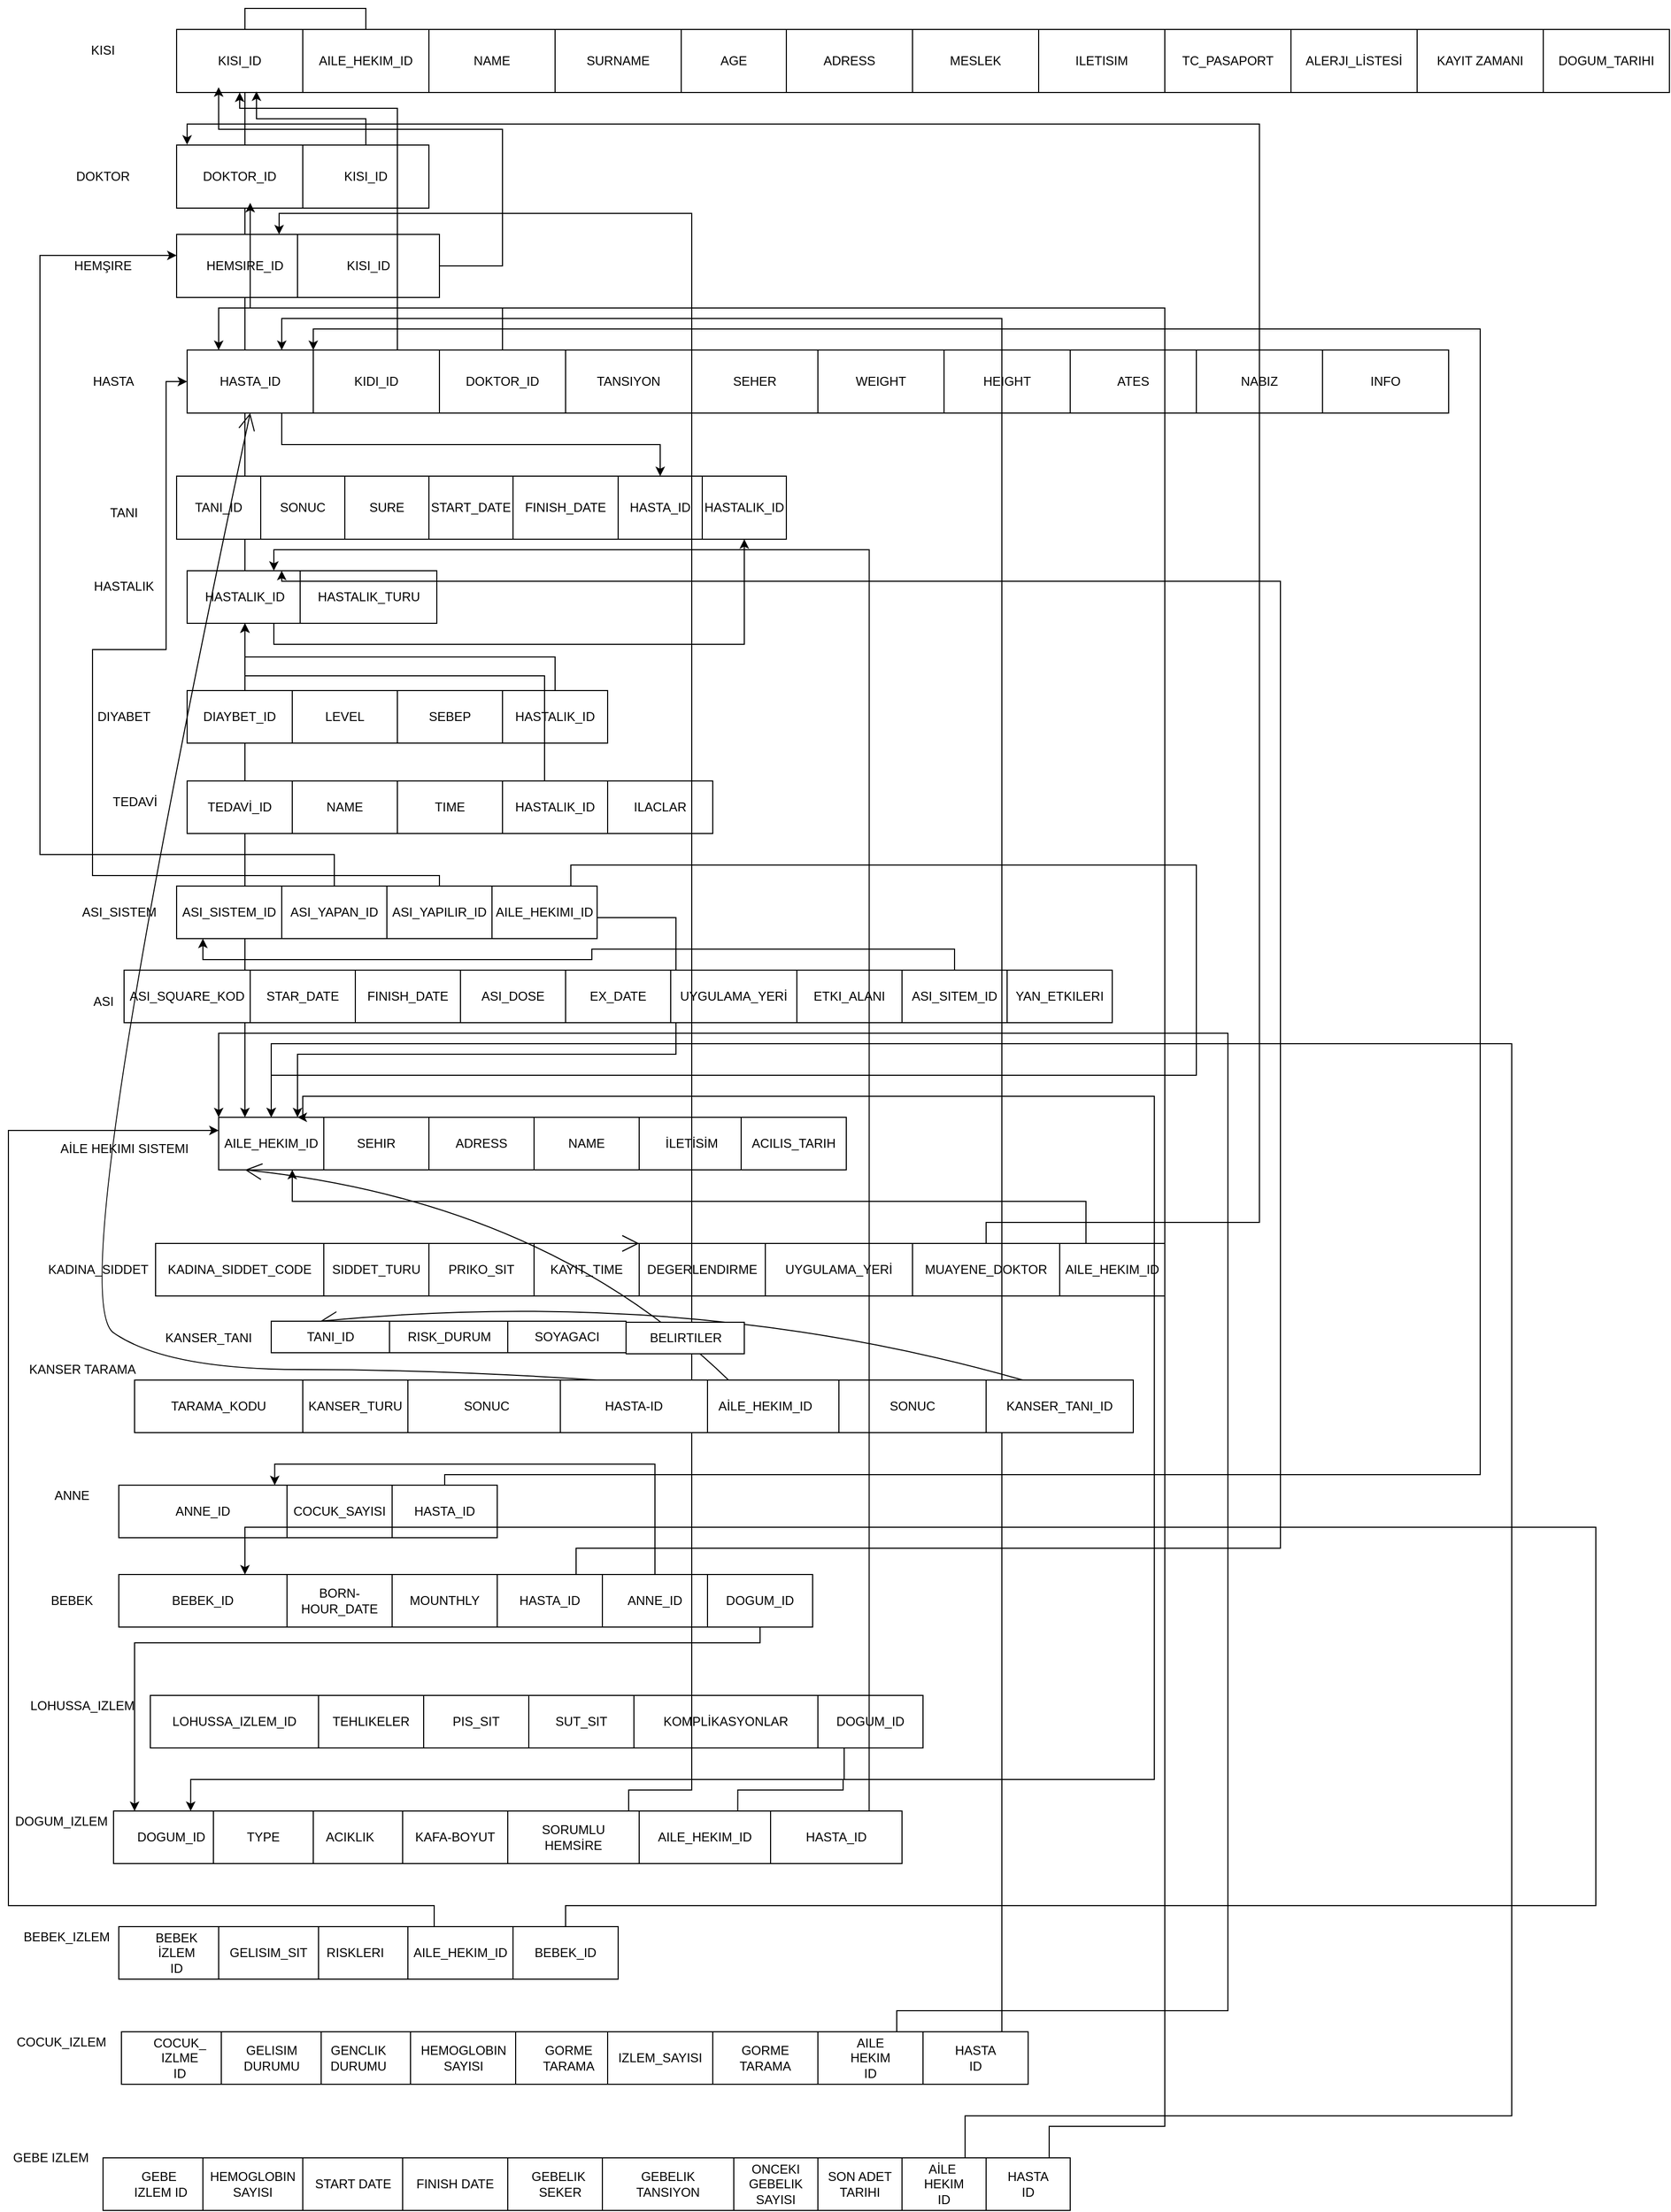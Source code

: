 <mxfile version="18.0.8" type="device"><diagram id="C5RBs43oDa-KdzZeNtuy" name="Page-1"><mxGraphModel dx="1246" dy="473" grid="1" gridSize="10" guides="1" tooltips="1" connect="1" arrows="1" fold="1" page="1" pageScale="1" pageWidth="827" pageHeight="1169" math="0" shadow="0"><root><mxCell id="WIyWlLk6GJQsqaUBKTNV-0"/><mxCell id="WIyWlLk6GJQsqaUBKTNV-1" parent="WIyWlLk6GJQsqaUBKTNV-0"/><mxCell id="zDTL9y37Mofb2_bDgcyN-1" value="ILETISIM" style="rounded=0;whiteSpace=wrap;html=1;" parent="WIyWlLk6GJQsqaUBKTNV-1" vertex="1"><mxGeometry x="1010" y="525" width="120" height="60" as="geometry"/></mxCell><mxCell id="zDTL9y37Mofb2_bDgcyN-4" value="MESLEK" style="rounded=0;whiteSpace=wrap;html=1;" parent="WIyWlLk6GJQsqaUBKTNV-1" vertex="1"><mxGeometry x="890" y="525" width="120" height="60" as="geometry"/></mxCell><mxCell id="zDTL9y37Mofb2_bDgcyN-5" value="ADRESS" style="rounded=0;whiteSpace=wrap;html=1;" parent="WIyWlLk6GJQsqaUBKTNV-1" vertex="1"><mxGeometry x="770" y="525" width="120" height="60" as="geometry"/></mxCell><mxCell id="zDTL9y37Mofb2_bDgcyN-6" value="AGE" style="rounded=0;whiteSpace=wrap;html=1;" parent="WIyWlLk6GJQsqaUBKTNV-1" vertex="1"><mxGeometry x="670" y="525" width="100" height="60" as="geometry"/></mxCell><mxCell id="zDTL9y37Mofb2_bDgcyN-7" value="SURNAME" style="rounded=0;whiteSpace=wrap;html=1;" parent="WIyWlLk6GJQsqaUBKTNV-1" vertex="1"><mxGeometry x="550" y="525" width="120" height="60" as="geometry"/></mxCell><mxCell id="zDTL9y37Mofb2_bDgcyN-8" value="NAME" style="rounded=0;whiteSpace=wrap;html=1;" parent="WIyWlLk6GJQsqaUBKTNV-1" vertex="1"><mxGeometry x="430" y="525" width="120" height="60" as="geometry"/></mxCell><mxCell id="zDTL9y37Mofb2_bDgcyN-85" style="edgeStyle=orthogonalEdgeStyle;rounded=0;orthogonalLoop=1;jettySize=auto;html=1;exitX=0.5;exitY=0;exitDx=0;exitDy=0;entryX=0.25;entryY=0;entryDx=0;entryDy=0;" parent="WIyWlLk6GJQsqaUBKTNV-1" source="zDTL9y37Mofb2_bDgcyN-9" target="zDTL9y37Mofb2_bDgcyN-78" edge="1"><mxGeometry relative="1" as="geometry"><mxPoint x="100" y="1540" as="targetPoint"/></mxGeometry></mxCell><mxCell id="zDTL9y37Mofb2_bDgcyN-9" value="AILE_HEKIM_ID" style="rounded=0;whiteSpace=wrap;html=1;" parent="WIyWlLk6GJQsqaUBKTNV-1" vertex="1"><mxGeometry x="310" y="525" width="120" height="60" as="geometry"/></mxCell><mxCell id="zDTL9y37Mofb2_bDgcyN-10" value="KISI_ID" style="rounded=0;whiteSpace=wrap;html=1;" parent="WIyWlLk6GJQsqaUBKTNV-1" vertex="1"><mxGeometry x="190" y="525" width="120" height="60" as="geometry"/></mxCell><mxCell id="zDTL9y37Mofb2_bDgcyN-11" value="KISI" style="text;html=1;strokeColor=none;fillColor=none;align=center;verticalAlign=middle;whiteSpace=wrap;rounded=0;" parent="WIyWlLk6GJQsqaUBKTNV-1" vertex="1"><mxGeometry x="90" y="530" width="60" height="30" as="geometry"/></mxCell><mxCell id="zDTL9y37Mofb2_bDgcyN-14" value="TC_PASAPORT" style="rounded=0;whiteSpace=wrap;html=1;" parent="WIyWlLk6GJQsqaUBKTNV-1" vertex="1"><mxGeometry x="1130" y="525" width="120" height="60" as="geometry"/></mxCell><mxCell id="zDTL9y37Mofb2_bDgcyN-15" value="ALERJI_LİSTESİ" style="rounded=0;whiteSpace=wrap;html=1;" parent="WIyWlLk6GJQsqaUBKTNV-1" vertex="1"><mxGeometry x="1250" y="525" width="120" height="60" as="geometry"/></mxCell><mxCell id="zDTL9y37Mofb2_bDgcyN-16" value="KAYIT ZAMANI" style="rounded=0;whiteSpace=wrap;html=1;" parent="WIyWlLk6GJQsqaUBKTNV-1" vertex="1"><mxGeometry x="1370" y="525" width="120" height="60" as="geometry"/></mxCell><mxCell id="zDTL9y37Mofb2_bDgcyN-17" value="DOGUM_TARIHI" style="rounded=0;whiteSpace=wrap;html=1;" parent="WIyWlLk6GJQsqaUBKTNV-1" vertex="1"><mxGeometry x="1490" y="525" width="120" height="60" as="geometry"/></mxCell><mxCell id="zDTL9y37Mofb2_bDgcyN-18" value="DOKTOR" style="text;html=1;strokeColor=none;fillColor=none;align=center;verticalAlign=middle;whiteSpace=wrap;rounded=0;" parent="WIyWlLk6GJQsqaUBKTNV-1" vertex="1"><mxGeometry x="90" y="650" width="60" height="30" as="geometry"/></mxCell><mxCell id="zDTL9y37Mofb2_bDgcyN-19" value="HEMŞIRE" style="text;html=1;strokeColor=none;fillColor=none;align=center;verticalAlign=middle;whiteSpace=wrap;rounded=0;" parent="WIyWlLk6GJQsqaUBKTNV-1" vertex="1"><mxGeometry x="90" y="735" width="60" height="30" as="geometry"/></mxCell><mxCell id="zDTL9y37Mofb2_bDgcyN-20" value="HASTA" style="text;html=1;strokeColor=none;fillColor=none;align=center;verticalAlign=middle;whiteSpace=wrap;rounded=0;" parent="WIyWlLk6GJQsqaUBKTNV-1" vertex="1"><mxGeometry x="100" y="845" width="60" height="30" as="geometry"/></mxCell><mxCell id="zDTL9y37Mofb2_bDgcyN-21" value="DOKTOR_ID" style="rounded=0;whiteSpace=wrap;html=1;" parent="WIyWlLk6GJQsqaUBKTNV-1" vertex="1"><mxGeometry x="190" y="635" width="120" height="60" as="geometry"/></mxCell><mxCell id="zDTL9y37Mofb2_bDgcyN-25" style="edgeStyle=orthogonalEdgeStyle;rounded=0;orthogonalLoop=1;jettySize=auto;html=1;exitX=0.5;exitY=0;exitDx=0;exitDy=0;entryX=0.633;entryY=0.983;entryDx=0;entryDy=0;entryPerimeter=0;" parent="WIyWlLk6GJQsqaUBKTNV-1" source="zDTL9y37Mofb2_bDgcyN-22" target="zDTL9y37Mofb2_bDgcyN-10" edge="1"><mxGeometry relative="1" as="geometry"/></mxCell><mxCell id="zDTL9y37Mofb2_bDgcyN-22" value="KISI_ID" style="rounded=0;whiteSpace=wrap;html=1;" parent="WIyWlLk6GJQsqaUBKTNV-1" vertex="1"><mxGeometry x="310" y="635" width="120" height="60" as="geometry"/></mxCell><mxCell id="zDTL9y37Mofb2_bDgcyN-26" value="HEMSIRE_ID" style="rounded=0;whiteSpace=wrap;html=1;" parent="WIyWlLk6GJQsqaUBKTNV-1" vertex="1"><mxGeometry x="190" y="720" width="130" height="60" as="geometry"/></mxCell><mxCell id="zDTL9y37Mofb2_bDgcyN-36" style="edgeStyle=orthogonalEdgeStyle;rounded=0;orthogonalLoop=1;jettySize=auto;html=1;exitX=1;exitY=0.5;exitDx=0;exitDy=0;entryX=0.333;entryY=0.917;entryDx=0;entryDy=0;entryPerimeter=0;" parent="WIyWlLk6GJQsqaUBKTNV-1" source="zDTL9y37Mofb2_bDgcyN-27" target="zDTL9y37Mofb2_bDgcyN-10" edge="1"><mxGeometry relative="1" as="geometry"><Array as="points"><mxPoint x="430" y="750"/><mxPoint x="500" y="750"/><mxPoint x="500" y="620"/><mxPoint x="230" y="620"/></Array></mxGeometry></mxCell><mxCell id="zDTL9y37Mofb2_bDgcyN-27" value="KISI_ID" style="rounded=0;whiteSpace=wrap;html=1;" parent="WIyWlLk6GJQsqaUBKTNV-1" vertex="1"><mxGeometry x="305" y="720" width="135" height="60" as="geometry"/></mxCell><mxCell id="zDTL9y37Mofb2_bDgcyN-56" style="edgeStyle=orthogonalEdgeStyle;rounded=0;orthogonalLoop=1;jettySize=auto;html=1;exitX=0.75;exitY=1;exitDx=0;exitDy=0;" parent="WIyWlLk6GJQsqaUBKTNV-1" source="zDTL9y37Mofb2_bDgcyN-28" target="zDTL9y37Mofb2_bDgcyN-48" edge="1"><mxGeometry relative="1" as="geometry"/></mxCell><mxCell id="zDTL9y37Mofb2_bDgcyN-28" value="HASTA_ID" style="rounded=0;whiteSpace=wrap;html=1;" parent="WIyWlLk6GJQsqaUBKTNV-1" vertex="1"><mxGeometry x="200" y="830" width="120" height="60" as="geometry"/></mxCell><mxCell id="zDTL9y37Mofb2_bDgcyN-37" style="edgeStyle=orthogonalEdgeStyle;rounded=0;orthogonalLoop=1;jettySize=auto;html=1;exitX=0.75;exitY=0;exitDx=0;exitDy=0;" parent="WIyWlLk6GJQsqaUBKTNV-1" source="zDTL9y37Mofb2_bDgcyN-29" target="zDTL9y37Mofb2_bDgcyN-10" edge="1"><mxGeometry relative="1" as="geometry"><Array as="points"><mxPoint x="400" y="600"/><mxPoint x="250" y="600"/></Array></mxGeometry></mxCell><mxCell id="zDTL9y37Mofb2_bDgcyN-29" value="KIDI_ID" style="rounded=0;whiteSpace=wrap;html=1;" parent="WIyWlLk6GJQsqaUBKTNV-1" vertex="1"><mxGeometry x="320" y="830" width="120" height="60" as="geometry"/></mxCell><mxCell id="zDTL9y37Mofb2_bDgcyN-30" value="INFO" style="rounded=0;whiteSpace=wrap;html=1;" parent="WIyWlLk6GJQsqaUBKTNV-1" vertex="1"><mxGeometry x="1280" y="830" width="120" height="60" as="geometry"/></mxCell><mxCell id="zDTL9y37Mofb2_bDgcyN-31" value="TANSIYON" style="rounded=0;whiteSpace=wrap;html=1;" parent="WIyWlLk6GJQsqaUBKTNV-1" vertex="1"><mxGeometry x="560" y="830" width="120" height="60" as="geometry"/></mxCell><mxCell id="zDTL9y37Mofb2_bDgcyN-33" value="SEHER" style="rounded=0;whiteSpace=wrap;html=1;" parent="WIyWlLk6GJQsqaUBKTNV-1" vertex="1"><mxGeometry x="680" y="830" width="120" height="60" as="geometry"/></mxCell><mxCell id="zDTL9y37Mofb2_bDgcyN-34" value="WEIGHT" style="rounded=0;whiteSpace=wrap;html=1;" parent="WIyWlLk6GJQsqaUBKTNV-1" vertex="1"><mxGeometry x="800" y="830" width="120" height="60" as="geometry"/></mxCell><mxCell id="zDTL9y37Mofb2_bDgcyN-38" value="HEIGHT" style="rounded=0;whiteSpace=wrap;html=1;" parent="WIyWlLk6GJQsqaUBKTNV-1" vertex="1"><mxGeometry x="920" y="830" width="120" height="60" as="geometry"/></mxCell><mxCell id="zDTL9y37Mofb2_bDgcyN-39" value="ATES" style="rounded=0;whiteSpace=wrap;html=1;" parent="WIyWlLk6GJQsqaUBKTNV-1" vertex="1"><mxGeometry x="1040" y="830" width="120" height="60" as="geometry"/></mxCell><mxCell id="zDTL9y37Mofb2_bDgcyN-40" value="NABIZ" style="rounded=0;whiteSpace=wrap;html=1;" parent="WIyWlLk6GJQsqaUBKTNV-1" vertex="1"><mxGeometry x="1160" y="830" width="120" height="60" as="geometry"/></mxCell><mxCell id="zDTL9y37Mofb2_bDgcyN-42" style="edgeStyle=orthogonalEdgeStyle;rounded=0;orthogonalLoop=1;jettySize=auto;html=1;exitX=0.5;exitY=0;exitDx=0;exitDy=0;" parent="WIyWlLk6GJQsqaUBKTNV-1" source="zDTL9y37Mofb2_bDgcyN-41" edge="1"><mxGeometry relative="1" as="geometry"><mxPoint x="260" y="690" as="targetPoint"/><Array as="points"><mxPoint x="500" y="790"/><mxPoint x="260" y="790"/></Array></mxGeometry></mxCell><mxCell id="zDTL9y37Mofb2_bDgcyN-41" value="DOKTOR_ID" style="rounded=0;whiteSpace=wrap;html=1;" parent="WIyWlLk6GJQsqaUBKTNV-1" vertex="1"><mxGeometry x="440" y="830" width="120" height="60" as="geometry"/></mxCell><mxCell id="zDTL9y37Mofb2_bDgcyN-43" value="TANI" style="text;html=1;strokeColor=none;fillColor=none;align=center;verticalAlign=middle;whiteSpace=wrap;rounded=0;" parent="WIyWlLk6GJQsqaUBKTNV-1" vertex="1"><mxGeometry x="110" y="970" width="60" height="30" as="geometry"/></mxCell><mxCell id="zDTL9y37Mofb2_bDgcyN-44" value="TANI_ID" style="rounded=0;whiteSpace=wrap;html=1;" parent="WIyWlLk6GJQsqaUBKTNV-1" vertex="1"><mxGeometry x="190" y="950" width="80" height="60" as="geometry"/></mxCell><mxCell id="zDTL9y37Mofb2_bDgcyN-45" value="SONUC" style="rounded=0;whiteSpace=wrap;html=1;" parent="WIyWlLk6GJQsqaUBKTNV-1" vertex="1"><mxGeometry x="270" y="950" width="80" height="60" as="geometry"/></mxCell><mxCell id="zDTL9y37Mofb2_bDgcyN-47" value="SURE" style="rounded=0;whiteSpace=wrap;html=1;" parent="WIyWlLk6GJQsqaUBKTNV-1" vertex="1"><mxGeometry x="350" y="950" width="80" height="60" as="geometry"/></mxCell><mxCell id="zDTL9y37Mofb2_bDgcyN-48" value="HASTA_ID" style="rounded=0;whiteSpace=wrap;html=1;" parent="WIyWlLk6GJQsqaUBKTNV-1" vertex="1"><mxGeometry x="610" y="950" width="80" height="60" as="geometry"/></mxCell><mxCell id="zDTL9y37Mofb2_bDgcyN-49" value="FINISH_DATE" style="rounded=0;whiteSpace=wrap;html=1;" parent="WIyWlLk6GJQsqaUBKTNV-1" vertex="1"><mxGeometry x="510" y="950" width="100" height="60" as="geometry"/></mxCell><mxCell id="zDTL9y37Mofb2_bDgcyN-50" value="START_DATE" style="rounded=0;whiteSpace=wrap;html=1;" parent="WIyWlLk6GJQsqaUBKTNV-1" vertex="1"><mxGeometry x="430" y="950" width="80" height="60" as="geometry"/></mxCell><mxCell id="zDTL9y37Mofb2_bDgcyN-51" value="HASTALIK_ID" style="rounded=0;whiteSpace=wrap;html=1;" parent="WIyWlLk6GJQsqaUBKTNV-1" vertex="1"><mxGeometry x="690" y="950" width="80" height="60" as="geometry"/></mxCell><mxCell id="zDTL9y37Mofb2_bDgcyN-52" value="HASTALIK" style="text;html=1;strokeColor=none;fillColor=none;align=center;verticalAlign=middle;whiteSpace=wrap;rounded=0;" parent="WIyWlLk6GJQsqaUBKTNV-1" vertex="1"><mxGeometry x="110" y="1040" width="60" height="30" as="geometry"/></mxCell><mxCell id="zDTL9y37Mofb2_bDgcyN-55" style="edgeStyle=orthogonalEdgeStyle;rounded=0;orthogonalLoop=1;jettySize=auto;html=1;exitX=0.75;exitY=1;exitDx=0;exitDy=0;" parent="WIyWlLk6GJQsqaUBKTNV-1" source="zDTL9y37Mofb2_bDgcyN-53" target="zDTL9y37Mofb2_bDgcyN-51" edge="1"><mxGeometry relative="1" as="geometry"/></mxCell><mxCell id="zDTL9y37Mofb2_bDgcyN-53" value="HASTALIK_ID" style="rounded=0;whiteSpace=wrap;html=1;" parent="WIyWlLk6GJQsqaUBKTNV-1" vertex="1"><mxGeometry x="200" y="1040" width="110" height="50" as="geometry"/></mxCell><mxCell id="zDTL9y37Mofb2_bDgcyN-54" value="HASTALIK_TURU" style="rounded=0;whiteSpace=wrap;html=1;" parent="WIyWlLk6GJQsqaUBKTNV-1" vertex="1"><mxGeometry x="307.5" y="1040" width="130" height="50" as="geometry"/></mxCell><mxCell id="zDTL9y37Mofb2_bDgcyN-57" value="DIYABET" style="text;html=1;strokeColor=none;fillColor=none;align=center;verticalAlign=middle;whiteSpace=wrap;rounded=0;" parent="WIyWlLk6GJQsqaUBKTNV-1" vertex="1"><mxGeometry x="110" y="1169" width="60" height="20" as="geometry"/></mxCell><mxCell id="zDTL9y37Mofb2_bDgcyN-58" value="DIAYBET_ID" style="rounded=0;whiteSpace=wrap;html=1;" parent="WIyWlLk6GJQsqaUBKTNV-1" vertex="1"><mxGeometry x="200" y="1154" width="100" height="50" as="geometry"/></mxCell><mxCell id="zDTL9y37Mofb2_bDgcyN-59" value="LEVEL" style="rounded=0;whiteSpace=wrap;html=1;" parent="WIyWlLk6GJQsqaUBKTNV-1" vertex="1"><mxGeometry x="300" y="1154" width="100" height="50" as="geometry"/></mxCell><mxCell id="zDTL9y37Mofb2_bDgcyN-60" value="SEBEP" style="rounded=0;whiteSpace=wrap;html=1;" parent="WIyWlLk6GJQsqaUBKTNV-1" vertex="1"><mxGeometry x="400" y="1154" width="100" height="50" as="geometry"/></mxCell><mxCell id="zDTL9y37Mofb2_bDgcyN-63" style="edgeStyle=orthogonalEdgeStyle;rounded=0;orthogonalLoop=1;jettySize=auto;html=1;exitX=0.5;exitY=0;exitDx=0;exitDy=0;" parent="WIyWlLk6GJQsqaUBKTNV-1" source="zDTL9y37Mofb2_bDgcyN-61" target="zDTL9y37Mofb2_bDgcyN-53" edge="1"><mxGeometry relative="1" as="geometry"/></mxCell><mxCell id="zDTL9y37Mofb2_bDgcyN-61" value="HASTALIK_ID" style="rounded=0;whiteSpace=wrap;html=1;" parent="WIyWlLk6GJQsqaUBKTNV-1" vertex="1"><mxGeometry x="500" y="1154" width="100" height="50" as="geometry"/></mxCell><mxCell id="zDTL9y37Mofb2_bDgcyN-64" value="TEDAVİ_ID" style="rounded=0;whiteSpace=wrap;html=1;" parent="WIyWlLk6GJQsqaUBKTNV-1" vertex="1"><mxGeometry x="200" y="1240" width="100" height="50" as="geometry"/></mxCell><mxCell id="zDTL9y37Mofb2_bDgcyN-65" value="NAME" style="rounded=0;whiteSpace=wrap;html=1;" parent="WIyWlLk6GJQsqaUBKTNV-1" vertex="1"><mxGeometry x="300" y="1240" width="100" height="50" as="geometry"/></mxCell><mxCell id="zDTL9y37Mofb2_bDgcyN-66" value="TIME" style="rounded=0;whiteSpace=wrap;html=1;" parent="WIyWlLk6GJQsqaUBKTNV-1" vertex="1"><mxGeometry x="400" y="1240" width="100" height="50" as="geometry"/></mxCell><mxCell id="zDTL9y37Mofb2_bDgcyN-70" style="edgeStyle=orthogonalEdgeStyle;rounded=0;orthogonalLoop=1;jettySize=auto;html=1;exitX=0.5;exitY=0;exitDx=0;exitDy=0;" parent="WIyWlLk6GJQsqaUBKTNV-1" source="zDTL9y37Mofb2_bDgcyN-67" target="zDTL9y37Mofb2_bDgcyN-53" edge="1"><mxGeometry relative="1" as="geometry"><Array as="points"><mxPoint x="540" y="1240"/><mxPoint x="540" y="1140"/><mxPoint x="255" y="1140"/></Array></mxGeometry></mxCell><mxCell id="zDTL9y37Mofb2_bDgcyN-67" value="HASTALIK_ID" style="rounded=0;whiteSpace=wrap;html=1;" parent="WIyWlLk6GJQsqaUBKTNV-1" vertex="1"><mxGeometry x="500" y="1240" width="100" height="50" as="geometry"/></mxCell><mxCell id="zDTL9y37Mofb2_bDgcyN-68" value="TEDAVİ" style="text;html=1;align=center;verticalAlign=middle;resizable=0;points=[];autosize=1;strokeColor=none;fillColor=none;" parent="WIyWlLk6GJQsqaUBKTNV-1" vertex="1"><mxGeometry x="120" y="1250" width="60" height="20" as="geometry"/></mxCell><mxCell id="zDTL9y37Mofb2_bDgcyN-69" value="ILACLAR" style="rounded=0;whiteSpace=wrap;html=1;" parent="WIyWlLk6GJQsqaUBKTNV-1" vertex="1"><mxGeometry x="600" y="1240" width="100" height="50" as="geometry"/></mxCell><mxCell id="zDTL9y37Mofb2_bDgcyN-71" value="ASI_SISTEM" style="text;html=1;align=center;verticalAlign=middle;resizable=0;points=[];autosize=1;strokeColor=none;fillColor=none;" parent="WIyWlLk6GJQsqaUBKTNV-1" vertex="1"><mxGeometry x="90" y="1355" width="90" height="20" as="geometry"/></mxCell><mxCell id="zDTL9y37Mofb2_bDgcyN-72" value="ASI_SISTEM_ID" style="rounded=0;whiteSpace=wrap;html=1;" parent="WIyWlLk6GJQsqaUBKTNV-1" vertex="1"><mxGeometry x="190" y="1340" width="100" height="50" as="geometry"/></mxCell><mxCell id="zDTL9y37Mofb2_bDgcyN-112" style="edgeStyle=orthogonalEdgeStyle;rounded=0;orthogonalLoop=1;jettySize=auto;html=1;exitX=0.5;exitY=0;exitDx=0;exitDy=0;" parent="WIyWlLk6GJQsqaUBKTNV-1" source="zDTL9y37Mofb2_bDgcyN-73" target="zDTL9y37Mofb2_bDgcyN-26" edge="1"><mxGeometry relative="1" as="geometry"><Array as="points"><mxPoint x="340" y="1310"/><mxPoint x="60" y="1310"/><mxPoint x="60" y="740"/></Array></mxGeometry></mxCell><mxCell id="zDTL9y37Mofb2_bDgcyN-73" value="ASI_YAPAN_ID" style="rounded=0;whiteSpace=wrap;html=1;" parent="WIyWlLk6GJQsqaUBKTNV-1" vertex="1"><mxGeometry x="290" y="1340" width="100" height="50" as="geometry"/></mxCell><mxCell id="zDTL9y37Mofb2_bDgcyN-115" style="edgeStyle=orthogonalEdgeStyle;rounded=0;orthogonalLoop=1;jettySize=auto;html=1;exitX=0.5;exitY=0;exitDx=0;exitDy=0;entryX=0;entryY=0.5;entryDx=0;entryDy=0;" parent="WIyWlLk6GJQsqaUBKTNV-1" source="zDTL9y37Mofb2_bDgcyN-74" target="zDTL9y37Mofb2_bDgcyN-28" edge="1"><mxGeometry relative="1" as="geometry"><Array as="points"><mxPoint x="440" y="1330"/><mxPoint x="110" y="1330"/><mxPoint x="110" y="1115"/><mxPoint x="180" y="1115"/><mxPoint x="180" y="860"/></Array></mxGeometry></mxCell><mxCell id="zDTL9y37Mofb2_bDgcyN-74" value="ASI_YAPILIR_ID" style="rounded=0;whiteSpace=wrap;html=1;" parent="WIyWlLk6GJQsqaUBKTNV-1" vertex="1"><mxGeometry x="390" y="1340" width="100" height="50" as="geometry"/></mxCell><mxCell id="zDTL9y37Mofb2_bDgcyN-84" style="edgeStyle=orthogonalEdgeStyle;rounded=0;orthogonalLoop=1;jettySize=auto;html=1;exitX=0.75;exitY=1;exitDx=0;exitDy=0;entryX=0.75;entryY=0;entryDx=0;entryDy=0;" parent="WIyWlLk6GJQsqaUBKTNV-1" source="zDTL9y37Mofb2_bDgcyN-76" target="zDTL9y37Mofb2_bDgcyN-78" edge="1"><mxGeometry relative="1" as="geometry"><Array as="points"><mxPoint x="590" y="1390"/><mxPoint x="590" y="1370"/><mxPoint x="665" y="1370"/><mxPoint x="665" y="1500"/><mxPoint x="305" y="1500"/></Array></mxGeometry></mxCell><mxCell id="zDTL9y37Mofb2_bDgcyN-148" style="edgeStyle=orthogonalEdgeStyle;rounded=0;orthogonalLoop=1;jettySize=auto;html=1;exitX=0.75;exitY=0;exitDx=0;exitDy=0;" parent="WIyWlLk6GJQsqaUBKTNV-1" source="zDTL9y37Mofb2_bDgcyN-76" target="zDTL9y37Mofb2_bDgcyN-78" edge="1"><mxGeometry relative="1" as="geometry"><mxPoint x="720" y="1520" as="targetPoint"/><Array as="points"><mxPoint x="565" y="1320"/><mxPoint x="1160" y="1320"/><mxPoint x="1160" y="1520"/><mxPoint x="280" y="1520"/></Array></mxGeometry></mxCell><mxCell id="zDTL9y37Mofb2_bDgcyN-76" value="AILE_HEKIMI_ID" style="rounded=0;whiteSpace=wrap;html=1;" parent="WIyWlLk6GJQsqaUBKTNV-1" vertex="1"><mxGeometry x="490" y="1340" width="100" height="50" as="geometry"/></mxCell><mxCell id="zDTL9y37Mofb2_bDgcyN-77" value="AİLE HEKIMI SISTEMI&lt;br&gt;" style="text;html=1;align=center;verticalAlign=middle;resizable=0;points=[];autosize=1;strokeColor=none;fillColor=none;" parent="WIyWlLk6GJQsqaUBKTNV-1" vertex="1"><mxGeometry x="70" y="1580" width="140" height="20" as="geometry"/></mxCell><mxCell id="zDTL9y37Mofb2_bDgcyN-78" value="AILE_HEKIM_ID" style="rounded=0;whiteSpace=wrap;html=1;" parent="WIyWlLk6GJQsqaUBKTNV-1" vertex="1"><mxGeometry x="230" y="1560" width="100" height="50" as="geometry"/></mxCell><mxCell id="zDTL9y37Mofb2_bDgcyN-79" value="SEHIR" style="rounded=0;whiteSpace=wrap;html=1;" parent="WIyWlLk6GJQsqaUBKTNV-1" vertex="1"><mxGeometry x="330" y="1560" width="100" height="50" as="geometry"/></mxCell><mxCell id="zDTL9y37Mofb2_bDgcyN-80" value="ADRESS" style="rounded=0;whiteSpace=wrap;html=1;" parent="WIyWlLk6GJQsqaUBKTNV-1" vertex="1"><mxGeometry x="430" y="1560" width="100" height="50" as="geometry"/></mxCell><mxCell id="zDTL9y37Mofb2_bDgcyN-81" value="NAME" style="rounded=0;whiteSpace=wrap;html=1;" parent="WIyWlLk6GJQsqaUBKTNV-1" vertex="1"><mxGeometry x="530" y="1560" width="100" height="50" as="geometry"/></mxCell><mxCell id="zDTL9y37Mofb2_bDgcyN-82" value="İLETİSİM" style="rounded=0;whiteSpace=wrap;html=1;" parent="WIyWlLk6GJQsqaUBKTNV-1" vertex="1"><mxGeometry x="630" y="1560" width="100" height="50" as="geometry"/></mxCell><mxCell id="zDTL9y37Mofb2_bDgcyN-83" value="ACILIS_TARIH" style="rounded=0;whiteSpace=wrap;html=1;" parent="WIyWlLk6GJQsqaUBKTNV-1" vertex="1"><mxGeometry x="727" y="1560" width="100" height="50" as="geometry"/></mxCell><mxCell id="zDTL9y37Mofb2_bDgcyN-87" value="ASI" style="text;html=1;align=center;verticalAlign=middle;resizable=0;points=[];autosize=1;strokeColor=none;fillColor=none;" parent="WIyWlLk6GJQsqaUBKTNV-1" vertex="1"><mxGeometry x="105" y="1440" width="30" height="20" as="geometry"/></mxCell><mxCell id="zDTL9y37Mofb2_bDgcyN-88" value="ASI_SQUARE_KOD" style="rounded=0;whiteSpace=wrap;html=1;" parent="WIyWlLk6GJQsqaUBKTNV-1" vertex="1"><mxGeometry x="140" y="1420" width="120" height="50" as="geometry"/></mxCell><mxCell id="zDTL9y37Mofb2_bDgcyN-89" value="STAR_DATE" style="rounded=0;whiteSpace=wrap;html=1;" parent="WIyWlLk6GJQsqaUBKTNV-1" vertex="1"><mxGeometry x="260" y="1420" width="100" height="50" as="geometry"/></mxCell><mxCell id="zDTL9y37Mofb2_bDgcyN-90" value="FINISH_DATE" style="rounded=0;whiteSpace=wrap;html=1;" parent="WIyWlLk6GJQsqaUBKTNV-1" vertex="1"><mxGeometry x="360" y="1420" width="100" height="50" as="geometry"/></mxCell><mxCell id="zDTL9y37Mofb2_bDgcyN-91" value="ASI_DOSE" style="rounded=0;whiteSpace=wrap;html=1;" parent="WIyWlLk6GJQsqaUBKTNV-1" vertex="1"><mxGeometry x="460" y="1420" width="100" height="50" as="geometry"/></mxCell><mxCell id="zDTL9y37Mofb2_bDgcyN-92" value="EX_DATE" style="rounded=0;whiteSpace=wrap;html=1;" parent="WIyWlLk6GJQsqaUBKTNV-1" vertex="1"><mxGeometry x="560" y="1420" width="100" height="50" as="geometry"/></mxCell><mxCell id="zDTL9y37Mofb2_bDgcyN-93" value="UYGULAMA_YERİ" style="rounded=0;whiteSpace=wrap;html=1;" parent="WIyWlLk6GJQsqaUBKTNV-1" vertex="1"><mxGeometry x="660" y="1420" width="120" height="50" as="geometry"/></mxCell><mxCell id="zDTL9y37Mofb2_bDgcyN-94" value="ETKI_ALANI" style="rounded=0;whiteSpace=wrap;html=1;" parent="WIyWlLk6GJQsqaUBKTNV-1" vertex="1"><mxGeometry x="780" y="1420" width="100" height="50" as="geometry"/></mxCell><mxCell id="zDTL9y37Mofb2_bDgcyN-98" style="edgeStyle=orthogonalEdgeStyle;rounded=0;orthogonalLoop=1;jettySize=auto;html=1;exitX=0.5;exitY=0;exitDx=0;exitDy=0;entryX=0.25;entryY=1;entryDx=0;entryDy=0;" parent="WIyWlLk6GJQsqaUBKTNV-1" source="zDTL9y37Mofb2_bDgcyN-96" target="zDTL9y37Mofb2_bDgcyN-72" edge="1"><mxGeometry relative="1" as="geometry"/></mxCell><mxCell id="zDTL9y37Mofb2_bDgcyN-96" value="ASI_SITEM_ID" style="rounded=0;whiteSpace=wrap;html=1;" parent="WIyWlLk6GJQsqaUBKTNV-1" vertex="1"><mxGeometry x="880" y="1420" width="100" height="50" as="geometry"/></mxCell><mxCell id="zDTL9y37Mofb2_bDgcyN-97" value="YAN_ETKILERI" style="rounded=0;whiteSpace=wrap;html=1;" parent="WIyWlLk6GJQsqaUBKTNV-1" vertex="1"><mxGeometry x="980" y="1420" width="100" height="50" as="geometry"/></mxCell><mxCell id="zDTL9y37Mofb2_bDgcyN-99" value="KADINA_SIDDET" style="text;html=1;align=center;verticalAlign=middle;resizable=0;points=[];autosize=1;strokeColor=none;fillColor=none;" parent="WIyWlLk6GJQsqaUBKTNV-1" vertex="1"><mxGeometry x="60" y="1695" width="110" height="20" as="geometry"/></mxCell><mxCell id="zDTL9y37Mofb2_bDgcyN-100" value="KADINA_SIDDET_CODE" style="rounded=0;whiteSpace=wrap;html=1;" parent="WIyWlLk6GJQsqaUBKTNV-1" vertex="1"><mxGeometry x="170" y="1680" width="160" height="50" as="geometry"/></mxCell><mxCell id="zDTL9y37Mofb2_bDgcyN-101" value="SIDDET_TURU" style="rounded=0;whiteSpace=wrap;html=1;" parent="WIyWlLk6GJQsqaUBKTNV-1" vertex="1"><mxGeometry x="330" y="1680" width="100" height="50" as="geometry"/></mxCell><mxCell id="zDTL9y37Mofb2_bDgcyN-102" value="PRIKO_SIT" style="rounded=0;whiteSpace=wrap;html=1;" parent="WIyWlLk6GJQsqaUBKTNV-1" vertex="1"><mxGeometry x="430" y="1680" width="100" height="50" as="geometry"/></mxCell><mxCell id="zDTL9y37Mofb2_bDgcyN-103" value="KAYIT_TIME" style="rounded=0;whiteSpace=wrap;html=1;" parent="WIyWlLk6GJQsqaUBKTNV-1" vertex="1"><mxGeometry x="530" y="1680" width="100" height="50" as="geometry"/></mxCell><mxCell id="zDTL9y37Mofb2_bDgcyN-104" value="DEGERLENDIRME" style="rounded=0;whiteSpace=wrap;html=1;" parent="WIyWlLk6GJQsqaUBKTNV-1" vertex="1"><mxGeometry x="630" y="1680" width="120" height="50" as="geometry"/></mxCell><mxCell id="zDTL9y37Mofb2_bDgcyN-105" value="UYGULAMA_YERİ" style="rounded=0;whiteSpace=wrap;html=1;" parent="WIyWlLk6GJQsqaUBKTNV-1" vertex="1"><mxGeometry x="750" y="1680" width="140" height="50" as="geometry"/></mxCell><mxCell id="zDTL9y37Mofb2_bDgcyN-111" style="edgeStyle=orthogonalEdgeStyle;rounded=0;orthogonalLoop=1;jettySize=auto;html=1;exitX=0.5;exitY=0;exitDx=0;exitDy=0;entryX=0.083;entryY=-0.006;entryDx=0;entryDy=0;entryPerimeter=0;" parent="WIyWlLk6GJQsqaUBKTNV-1" source="zDTL9y37Mofb2_bDgcyN-106" target="zDTL9y37Mofb2_bDgcyN-21" edge="1"><mxGeometry relative="1" as="geometry"><Array as="points"><mxPoint x="960" y="1660"/><mxPoint x="1220" y="1660"/><mxPoint x="1220" y="615"/><mxPoint x="200" y="615"/></Array></mxGeometry></mxCell><mxCell id="zDTL9y37Mofb2_bDgcyN-106" value="MUAYENE_DOKTOR" style="rounded=0;whiteSpace=wrap;html=1;" parent="WIyWlLk6GJQsqaUBKTNV-1" vertex="1"><mxGeometry x="890" y="1680" width="140" height="50" as="geometry"/></mxCell><mxCell id="zDTL9y37Mofb2_bDgcyN-110" style="edgeStyle=orthogonalEdgeStyle;rounded=0;orthogonalLoop=1;jettySize=auto;html=1;exitX=0.25;exitY=0;exitDx=0;exitDy=0;" parent="WIyWlLk6GJQsqaUBKTNV-1" source="zDTL9y37Mofb2_bDgcyN-107" target="zDTL9y37Mofb2_bDgcyN-78" edge="1"><mxGeometry relative="1" as="geometry"><Array as="points"><mxPoint x="1055" y="1640"/><mxPoint x="300" y="1640"/></Array></mxGeometry></mxCell><mxCell id="zDTL9y37Mofb2_bDgcyN-107" value="AILE_HEKIM_ID" style="rounded=0;whiteSpace=wrap;html=1;" parent="WIyWlLk6GJQsqaUBKTNV-1" vertex="1"><mxGeometry x="1030" y="1680" width="100" height="50" as="geometry"/></mxCell><mxCell id="zDTL9y37Mofb2_bDgcyN-117" value="TARAMA_KODU" style="rounded=0;whiteSpace=wrap;html=1;" parent="WIyWlLk6GJQsqaUBKTNV-1" vertex="1"><mxGeometry x="150" y="1810" width="160" height="50" as="geometry"/></mxCell><mxCell id="zDTL9y37Mofb2_bDgcyN-118" value="KANSER_TURU" style="rounded=0;whiteSpace=wrap;html=1;" parent="WIyWlLk6GJQsqaUBKTNV-1" vertex="1"><mxGeometry x="310" y="1810" width="100" height="50" as="geometry"/></mxCell><mxCell id="zDTL9y37Mofb2_bDgcyN-119" value="SONUC" style="rounded=0;whiteSpace=wrap;html=1;" parent="WIyWlLk6GJQsqaUBKTNV-1" vertex="1"><mxGeometry x="410" y="1810" width="150" height="50" as="geometry"/></mxCell><mxCell id="7gloYGLWt4n3kICdTQaY-13" style="edgeStyle=none;curved=1;rounded=0;orthogonalLoop=1;jettySize=auto;html=1;exitX=0.25;exitY=0;exitDx=0;exitDy=0;entryX=0.25;entryY=1;entryDx=0;entryDy=0;endArrow=open;startSize=14;endSize=14;sourcePerimeterSpacing=8;targetPerimeterSpacing=8;" edge="1" parent="WIyWlLk6GJQsqaUBKTNV-1" source="zDTL9y37Mofb2_bDgcyN-122" target="zDTL9y37Mofb2_bDgcyN-78"><mxGeometry relative="1" as="geometry"><Array as="points"><mxPoint x="540" y="1640"/></Array></mxGeometry></mxCell><mxCell id="zDTL9y37Mofb2_bDgcyN-122" value="AİLE_HEKIM_ID" style="rounded=0;whiteSpace=wrap;html=1;" parent="WIyWlLk6GJQsqaUBKTNV-1" vertex="1"><mxGeometry x="680" y="1810" width="140" height="50" as="geometry"/></mxCell><mxCell id="zDTL9y37Mofb2_bDgcyN-123" value="SONUC" style="rounded=0;whiteSpace=wrap;html=1;" parent="WIyWlLk6GJQsqaUBKTNV-1" vertex="1"><mxGeometry x="820" y="1810" width="140" height="50" as="geometry"/></mxCell><mxCell id="zDTL9y37Mofb2_bDgcyN-128" value="ANNE" style="text;html=1;align=center;verticalAlign=middle;resizable=0;points=[];autosize=1;strokeColor=none;fillColor=none;" parent="WIyWlLk6GJQsqaUBKTNV-1" vertex="1"><mxGeometry x="65" y="1910" width="50" height="20" as="geometry"/></mxCell><mxCell id="zDTL9y37Mofb2_bDgcyN-129" value="ANNE_ID" style="rounded=0;whiteSpace=wrap;html=1;" parent="WIyWlLk6GJQsqaUBKTNV-1" vertex="1"><mxGeometry x="135" y="1910" width="160" height="50" as="geometry"/></mxCell><mxCell id="zDTL9y37Mofb2_bDgcyN-130" value="COCUK_SAYISI" style="rounded=0;whiteSpace=wrap;html=1;" parent="WIyWlLk6GJQsqaUBKTNV-1" vertex="1"><mxGeometry x="295" y="1910" width="100" height="50" as="geometry"/></mxCell><mxCell id="zDTL9y37Mofb2_bDgcyN-142" style="edgeStyle=orthogonalEdgeStyle;rounded=0;orthogonalLoop=1;jettySize=auto;html=1;exitX=0.5;exitY=0;exitDx=0;exitDy=0;entryX=1;entryY=0;entryDx=0;entryDy=0;" parent="WIyWlLk6GJQsqaUBKTNV-1" source="zDTL9y37Mofb2_bDgcyN-131" target="zDTL9y37Mofb2_bDgcyN-28" edge="1"><mxGeometry relative="1" as="geometry"><Array as="points"><mxPoint x="445" y="1900"/><mxPoint x="1430" y="1900"/><mxPoint x="1430" y="810"/><mxPoint x="320" y="810"/></Array></mxGeometry></mxCell><mxCell id="zDTL9y37Mofb2_bDgcyN-131" value="HASTA_ID" style="rounded=0;whiteSpace=wrap;html=1;" parent="WIyWlLk6GJQsqaUBKTNV-1" vertex="1"><mxGeometry x="395" y="1910" width="100" height="50" as="geometry"/></mxCell><mxCell id="zDTL9y37Mofb2_bDgcyN-137" value="BEBEK" style="text;html=1;align=center;verticalAlign=middle;resizable=0;points=[];autosize=1;strokeColor=none;fillColor=none;" parent="WIyWlLk6GJQsqaUBKTNV-1" vertex="1"><mxGeometry x="60" y="2010" width="60" height="20" as="geometry"/></mxCell><mxCell id="zDTL9y37Mofb2_bDgcyN-138" value="BEBEK_ID" style="rounded=0;whiteSpace=wrap;html=1;" parent="WIyWlLk6GJQsqaUBKTNV-1" vertex="1"><mxGeometry x="135" y="1995" width="160" height="50" as="geometry"/></mxCell><mxCell id="zDTL9y37Mofb2_bDgcyN-139" value="BORN-HOUR_DATE" style="rounded=0;whiteSpace=wrap;html=1;" parent="WIyWlLk6GJQsqaUBKTNV-1" vertex="1"><mxGeometry x="295" y="1995" width="100" height="50" as="geometry"/></mxCell><mxCell id="zDTL9y37Mofb2_bDgcyN-140" value="MOUNTHLY" style="rounded=0;whiteSpace=wrap;html=1;" parent="WIyWlLk6GJQsqaUBKTNV-1" vertex="1"><mxGeometry x="395" y="1995" width="100" height="50" as="geometry"/></mxCell><mxCell id="zDTL9y37Mofb2_bDgcyN-150" style="edgeStyle=orthogonalEdgeStyle;rounded=0;orthogonalLoop=1;jettySize=auto;html=1;exitX=0.75;exitY=0;exitDx=0;exitDy=0;entryX=0.818;entryY=0;entryDx=0;entryDy=0;entryPerimeter=0;" parent="WIyWlLk6GJQsqaUBKTNV-1" source="zDTL9y37Mofb2_bDgcyN-141" target="zDTL9y37Mofb2_bDgcyN-53" edge="1"><mxGeometry relative="1" as="geometry"><Array as="points"><mxPoint x="570" y="1970"/><mxPoint x="1240" y="1970"/><mxPoint x="1240" y="1050"/><mxPoint x="290" y="1050"/></Array></mxGeometry></mxCell><mxCell id="zDTL9y37Mofb2_bDgcyN-141" value="HASTA_ID&lt;span style=&quot;color: rgba(0, 0, 0, 0); font-family: monospace; font-size: 0px; text-align: start;&quot;&gt;%3CmxGraphModel%3E%3Croot%3E%3CmxCell%20id%3D%220%22%2F%3E%3CmxCell%20id%3D%221%22%20parent%3D%220%22%2F%3E%3CmxCell%20id%3D%222%22%20value%3D%22KADINA_SIDDET_CODE%22%20style%3D%22rounded%3D0%3BwhiteSpace%3Dwrap%3Bhtml%3D1%3B%22%20vertex%3D%221%22%20parent%3D%221%22%3E%3CmxGeometry%20x%3D%22135%22%20y%3D%221910%22%20width%3D%22160%22%20height%3D%2250%22%20as%3D%22geometry%22%2F%3E%3C%2FmxCell%3E%3CmxCell%20id%3D%223%22%20value%3D%22SIDDET_TURU%22%20style%3D%22rounded%3D0%3BwhiteSpace%3Dwrap%3Bhtml%3D1%3B%22%20vertex%3D%221%22%20parent%3D%221%22%3E%3CmxGeometry%20x%3D%22295%22%20y%3D%221910%22%20width%3D%22100%22%20height%3D%2250%22%20as%3D%22geometry%22%2F%3E%3C%2FmxCell%3E%3CmxCell%20id%3D%224%22%20value%3D%22PRIKO_SIT%22%20style%3D%22rounded%3D0%3BwhiteSpace%3Dwrap%3Bhtml%3D1%3B%22%20vertex%3D%221%22%20parent%3D%221%22%3E%3CmxGeometry%20x%3D%22395%22%20y%3D%221910%22%20width%3D%22100%22%20height%3D%2250%22%20as%3D%22geometry%22%2F%3E%3C%2FmxCell%3E%3CmxCell%20id%3D%225%22%20value%3D%22KAYIT_TIME%22%20style%3D%22rounded%3D0%3BwhiteSpace%3Dwrap%3Bhtml%3D1%3B%22%20vertex%3D%221%22%20parent%3D%221%22%3E%3CmxGeometry%20x%3D%22495%22%20y%3D%221910%22%20width%3D%22100%22%20height%3D%2250%22%20as%3D%22geometry%22%2F%3E%3C%2FmxCell%3E%3C%2Froot%3E%3C%2FmxGraphModel%3E&lt;/span&gt;" style="rounded=0;whiteSpace=wrap;html=1;" parent="WIyWlLk6GJQsqaUBKTNV-1" vertex="1"><mxGeometry x="495" y="1995" width="100" height="50" as="geometry"/></mxCell><mxCell id="zDTL9y37Mofb2_bDgcyN-145" style="edgeStyle=orthogonalEdgeStyle;rounded=0;orthogonalLoop=1;jettySize=auto;html=1;exitX=0.5;exitY=0;exitDx=0;exitDy=0;entryX=0.927;entryY=0;entryDx=0;entryDy=0;entryPerimeter=0;" parent="WIyWlLk6GJQsqaUBKTNV-1" source="zDTL9y37Mofb2_bDgcyN-143" target="zDTL9y37Mofb2_bDgcyN-129" edge="1"><mxGeometry relative="1" as="geometry"/></mxCell><mxCell id="zDTL9y37Mofb2_bDgcyN-143" value="ANNE_ID" style="rounded=0;whiteSpace=wrap;html=1;" parent="WIyWlLk6GJQsqaUBKTNV-1" vertex="1"><mxGeometry x="595" y="1995" width="100" height="50" as="geometry"/></mxCell><mxCell id="zDTL9y37Mofb2_bDgcyN-178" style="edgeStyle=orthogonalEdgeStyle;rounded=0;orthogonalLoop=1;jettySize=auto;html=1;exitX=0.5;exitY=1;exitDx=0;exitDy=0;" parent="WIyWlLk6GJQsqaUBKTNV-1" source="zDTL9y37Mofb2_bDgcyN-144" target="zDTL9y37Mofb2_bDgcyN-163" edge="1"><mxGeometry relative="1" as="geometry"><Array as="points"><mxPoint x="745" y="2060"/><mxPoint x="150" y="2060"/></Array></mxGeometry></mxCell><mxCell id="zDTL9y37Mofb2_bDgcyN-144" value="DOGUM_ID" style="rounded=0;whiteSpace=wrap;html=1;" parent="WIyWlLk6GJQsqaUBKTNV-1" vertex="1"><mxGeometry x="695" y="1995" width="100" height="50" as="geometry"/></mxCell><mxCell id="zDTL9y37Mofb2_bDgcyN-152" value="LOHUSSA_IZLEM" style="text;html=1;align=center;verticalAlign=middle;resizable=0;points=[];autosize=1;strokeColor=none;fillColor=none;" parent="WIyWlLk6GJQsqaUBKTNV-1" vertex="1"><mxGeometry x="45" y="2110" width="110" height="20" as="geometry"/></mxCell><mxCell id="zDTL9y37Mofb2_bDgcyN-154" value="LOHUSSA_IZLEM_ID" style="rounded=0;whiteSpace=wrap;html=1;" parent="WIyWlLk6GJQsqaUBKTNV-1" vertex="1"><mxGeometry x="165" y="2110" width="160" height="50" as="geometry"/></mxCell><mxCell id="zDTL9y37Mofb2_bDgcyN-155" value="TEHLIKELER" style="rounded=0;whiteSpace=wrap;html=1;" parent="WIyWlLk6GJQsqaUBKTNV-1" vertex="1"><mxGeometry x="325" y="2110" width="100" height="50" as="geometry"/></mxCell><mxCell id="zDTL9y37Mofb2_bDgcyN-156" value="PIS_SIT" style="rounded=0;whiteSpace=wrap;html=1;" parent="WIyWlLk6GJQsqaUBKTNV-1" vertex="1"><mxGeometry x="425" y="2110" width="100" height="50" as="geometry"/></mxCell><mxCell id="zDTL9y37Mofb2_bDgcyN-157" value="SUT_SIT" style="rounded=0;whiteSpace=wrap;html=1;" parent="WIyWlLk6GJQsqaUBKTNV-1" vertex="1"><mxGeometry x="525" y="2110" width="100" height="50" as="geometry"/></mxCell><mxCell id="zDTL9y37Mofb2_bDgcyN-158" value="KOMPLİKASYONLAR" style="rounded=0;whiteSpace=wrap;html=1;" parent="WIyWlLk6GJQsqaUBKTNV-1" vertex="1"><mxGeometry x="625" y="2110" width="175" height="50" as="geometry"/></mxCell><mxCell id="zDTL9y37Mofb2_bDgcyN-180" style="edgeStyle=orthogonalEdgeStyle;rounded=0;orthogonalLoop=1;jettySize=auto;html=1;exitX=0.25;exitY=1;exitDx=0;exitDy=0;entryX=0.667;entryY=0;entryDx=0;entryDy=0;entryPerimeter=0;" parent="WIyWlLk6GJQsqaUBKTNV-1" source="zDTL9y37Mofb2_bDgcyN-159" target="zDTL9y37Mofb2_bDgcyN-163" edge="1"><mxGeometry relative="1" as="geometry"/></mxCell><mxCell id="zDTL9y37Mofb2_bDgcyN-159" value="DOGUM_ID" style="rounded=0;whiteSpace=wrap;html=1;" parent="WIyWlLk6GJQsqaUBKTNV-1" vertex="1"><mxGeometry x="800" y="2110" width="100" height="50" as="geometry"/></mxCell><mxCell id="zDTL9y37Mofb2_bDgcyN-161" value="DOGUM_IZLEM" style="text;html=1;align=center;verticalAlign=middle;resizable=0;points=[];autosize=1;strokeColor=none;fillColor=none;" parent="WIyWlLk6GJQsqaUBKTNV-1" vertex="1"><mxGeometry x="30" y="2220" width="100" height="20" as="geometry"/></mxCell><mxCell id="zDTL9y37Mofb2_bDgcyN-163" value="DOGUM_ID" style="rounded=0;whiteSpace=wrap;html=1;" parent="WIyWlLk6GJQsqaUBKTNV-1" vertex="1"><mxGeometry x="130" y="2220" width="110" height="50" as="geometry"/></mxCell><mxCell id="zDTL9y37Mofb2_bDgcyN-164" value="ACIKLIK" style="rounded=0;whiteSpace=wrap;html=1;" parent="WIyWlLk6GJQsqaUBKTNV-1" vertex="1"><mxGeometry x="305" y="2220" width="100" height="50" as="geometry"/></mxCell><mxCell id="zDTL9y37Mofb2_bDgcyN-165" value="KAFA-BOYUT" style="rounded=0;whiteSpace=wrap;html=1;" parent="WIyWlLk6GJQsqaUBKTNV-1" vertex="1"><mxGeometry x="405" y="2220" width="100" height="50" as="geometry"/></mxCell><mxCell id="zDTL9y37Mofb2_bDgcyN-172" style="edgeStyle=orthogonalEdgeStyle;rounded=0;orthogonalLoop=1;jettySize=auto;html=1;exitX=1;exitY=0.5;exitDx=0;exitDy=0;entryX=0.75;entryY=0;entryDx=0;entryDy=0;" parent="WIyWlLk6GJQsqaUBKTNV-1" source="zDTL9y37Mofb2_bDgcyN-167" target="zDTL9y37Mofb2_bDgcyN-26" edge="1"><mxGeometry relative="1" as="geometry"><Array as="points"><mxPoint x="620" y="2245"/><mxPoint x="620" y="2200"/><mxPoint x="680" y="2200"/><mxPoint x="680" y="700"/><mxPoint x="288" y="700"/></Array></mxGeometry></mxCell><mxCell id="zDTL9y37Mofb2_bDgcyN-167" value="SORUMLU&lt;br&gt;HEMSİRE" style="rounded=0;whiteSpace=wrap;html=1;" parent="WIyWlLk6GJQsqaUBKTNV-1" vertex="1"><mxGeometry x="505" y="2220" width="125" height="50" as="geometry"/></mxCell><mxCell id="zDTL9y37Mofb2_bDgcyN-170" value="TYPE" style="rounded=0;whiteSpace=wrap;html=1;" parent="WIyWlLk6GJQsqaUBKTNV-1" vertex="1"><mxGeometry x="225" y="2220" width="95" height="50" as="geometry"/></mxCell><mxCell id="zDTL9y37Mofb2_bDgcyN-177" style="edgeStyle=orthogonalEdgeStyle;rounded=0;orthogonalLoop=1;jettySize=auto;html=1;exitX=0.75;exitY=0;exitDx=0;exitDy=0;entryX=0.75;entryY=0;entryDx=0;entryDy=0;" parent="WIyWlLk6GJQsqaUBKTNV-1" source="zDTL9y37Mofb2_bDgcyN-174" target="zDTL9y37Mofb2_bDgcyN-78" edge="1"><mxGeometry relative="1" as="geometry"><Array as="points"><mxPoint x="724" y="2200"/><mxPoint x="824" y="2200"/><mxPoint x="824" y="2190"/><mxPoint x="1120" y="2190"/><mxPoint x="1120" y="1540"/><mxPoint x="310" y="1540"/><mxPoint x="310" y="1560"/></Array></mxGeometry></mxCell><mxCell id="zDTL9y37Mofb2_bDgcyN-174" value="AILE_HEKIM_ID" style="rounded=0;whiteSpace=wrap;html=1;" parent="WIyWlLk6GJQsqaUBKTNV-1" vertex="1"><mxGeometry x="630" y="2220" width="125" height="50" as="geometry"/></mxCell><mxCell id="zDTL9y37Mofb2_bDgcyN-176" style="edgeStyle=orthogonalEdgeStyle;rounded=0;orthogonalLoop=1;jettySize=auto;html=1;exitX=0.75;exitY=0;exitDx=0;exitDy=0;entryX=0.75;entryY=0;entryDx=0;entryDy=0;" parent="WIyWlLk6GJQsqaUBKTNV-1" source="zDTL9y37Mofb2_bDgcyN-175" target="zDTL9y37Mofb2_bDgcyN-53" edge="1"><mxGeometry relative="1" as="geometry"/></mxCell><mxCell id="zDTL9y37Mofb2_bDgcyN-175" value="HASTA_ID" style="rounded=0;whiteSpace=wrap;html=1;" parent="WIyWlLk6GJQsqaUBKTNV-1" vertex="1"><mxGeometry x="755" y="2220" width="125" height="50" as="geometry"/></mxCell><mxCell id="zDTL9y37Mofb2_bDgcyN-181" value="BEBEK_IZLEM" style="text;html=1;align=center;verticalAlign=middle;resizable=0;points=[];autosize=1;strokeColor=none;fillColor=none;" parent="WIyWlLk6GJQsqaUBKTNV-1" vertex="1"><mxGeometry x="35" y="2330" width="100" height="20" as="geometry"/></mxCell><mxCell id="zDTL9y37Mofb2_bDgcyN-182" value="BEBEK&lt;br&gt;İZLEM&lt;br&gt;ID" style="rounded=0;whiteSpace=wrap;html=1;" parent="WIyWlLk6GJQsqaUBKTNV-1" vertex="1"><mxGeometry x="135" y="2330" width="110" height="50" as="geometry"/></mxCell><mxCell id="zDTL9y37Mofb2_bDgcyN-183" value="RISKLERI" style="rounded=0;whiteSpace=wrap;html=1;" parent="WIyWlLk6GJQsqaUBKTNV-1" vertex="1"><mxGeometry x="310" y="2330" width="100" height="50" as="geometry"/></mxCell><mxCell id="zDTL9y37Mofb2_bDgcyN-191" style="edgeStyle=orthogonalEdgeStyle;rounded=0;orthogonalLoop=1;jettySize=auto;html=1;exitX=0.25;exitY=0;exitDx=0;exitDy=0;entryX=0;entryY=0.25;entryDx=0;entryDy=0;" parent="WIyWlLk6GJQsqaUBKTNV-1" source="zDTL9y37Mofb2_bDgcyN-184" target="zDTL9y37Mofb2_bDgcyN-78" edge="1"><mxGeometry relative="1" as="geometry"><Array as="points"><mxPoint x="435" y="2310"/><mxPoint x="30" y="2310"/><mxPoint x="30" y="1573"/></Array></mxGeometry></mxCell><mxCell id="zDTL9y37Mofb2_bDgcyN-184" value="AILE_HEKIM_ID" style="rounded=0;whiteSpace=wrap;html=1;" parent="WIyWlLk6GJQsqaUBKTNV-1" vertex="1"><mxGeometry x="410" y="2330" width="100" height="50" as="geometry"/></mxCell><mxCell id="zDTL9y37Mofb2_bDgcyN-188" style="edgeStyle=orthogonalEdgeStyle;rounded=0;orthogonalLoop=1;jettySize=auto;html=1;exitX=0.5;exitY=0;exitDx=0;exitDy=0;entryX=0.75;entryY=0;entryDx=0;entryDy=0;" parent="WIyWlLk6GJQsqaUBKTNV-1" source="zDTL9y37Mofb2_bDgcyN-185" target="zDTL9y37Mofb2_bDgcyN-138" edge="1"><mxGeometry relative="1" as="geometry"><Array as="points"><mxPoint x="560" y="2310"/><mxPoint x="1540" y="2310"/><mxPoint x="1540" y="1950"/><mxPoint x="255" y="1950"/></Array></mxGeometry></mxCell><mxCell id="zDTL9y37Mofb2_bDgcyN-185" value="BEBEK_ID" style="rounded=0;whiteSpace=wrap;html=1;" parent="WIyWlLk6GJQsqaUBKTNV-1" vertex="1"><mxGeometry x="510" y="2330" width="100" height="50" as="geometry"/></mxCell><mxCell id="zDTL9y37Mofb2_bDgcyN-187" value="GELISIM_SIT" style="rounded=0;whiteSpace=wrap;html=1;" parent="WIyWlLk6GJQsqaUBKTNV-1" vertex="1"><mxGeometry x="230" y="2330" width="95" height="50" as="geometry"/></mxCell><mxCell id="zDTL9y37Mofb2_bDgcyN-192" value="COCUK_IZLEM" style="text;html=1;align=center;verticalAlign=middle;resizable=0;points=[];autosize=1;strokeColor=none;fillColor=none;" parent="WIyWlLk6GJQsqaUBKTNV-1" vertex="1"><mxGeometry x="30" y="2430" width="100" height="20" as="geometry"/></mxCell><mxCell id="zDTL9y37Mofb2_bDgcyN-193" value="COCUK_&lt;br&gt;IZLME&lt;br&gt;ID" style="rounded=0;whiteSpace=wrap;html=1;" parent="WIyWlLk6GJQsqaUBKTNV-1" vertex="1"><mxGeometry x="137.5" y="2430" width="110" height="50" as="geometry"/></mxCell><mxCell id="zDTL9y37Mofb2_bDgcyN-194" value="GENCLIK&lt;br&gt;DURUMU" style="rounded=0;whiteSpace=wrap;html=1;" parent="WIyWlLk6GJQsqaUBKTNV-1" vertex="1"><mxGeometry x="312.5" y="2430" width="100" height="50" as="geometry"/></mxCell><mxCell id="zDTL9y37Mofb2_bDgcyN-195" value="HEMOGLOBIN&lt;br&gt;SAYISI" style="rounded=0;whiteSpace=wrap;html=1;" parent="WIyWlLk6GJQsqaUBKTNV-1" vertex="1"><mxGeometry x="412.5" y="2430" width="100" height="50" as="geometry"/></mxCell><mxCell id="zDTL9y37Mofb2_bDgcyN-196" value="GORME&lt;br&gt;TARAMA" style="rounded=0;whiteSpace=wrap;html=1;" parent="WIyWlLk6GJQsqaUBKTNV-1" vertex="1"><mxGeometry x="512.5" y="2430" width="100" height="50" as="geometry"/></mxCell><mxCell id="zDTL9y37Mofb2_bDgcyN-197" value="GELISIM&lt;br&gt;DURUMU" style="rounded=0;whiteSpace=wrap;html=1;" parent="WIyWlLk6GJQsqaUBKTNV-1" vertex="1"><mxGeometry x="232.5" y="2430" width="95" height="50" as="geometry"/></mxCell><mxCell id="zDTL9y37Mofb2_bDgcyN-198" value="IZLEM_SAYISI" style="rounded=0;whiteSpace=wrap;html=1;" parent="WIyWlLk6GJQsqaUBKTNV-1" vertex="1"><mxGeometry x="600" y="2430" width="100" height="50" as="geometry"/></mxCell><mxCell id="zDTL9y37Mofb2_bDgcyN-199" value="GORME&lt;br&gt;TARAMA" style="rounded=0;whiteSpace=wrap;html=1;" parent="WIyWlLk6GJQsqaUBKTNV-1" vertex="1"><mxGeometry x="700" y="2430" width="100" height="50" as="geometry"/></mxCell><mxCell id="zDTL9y37Mofb2_bDgcyN-205" style="edgeStyle=orthogonalEdgeStyle;rounded=0;orthogonalLoop=1;jettySize=auto;html=1;exitX=0.75;exitY=0;exitDx=0;exitDy=0;entryX=0;entryY=0;entryDx=0;entryDy=0;" parent="WIyWlLk6GJQsqaUBKTNV-1" source="zDTL9y37Mofb2_bDgcyN-200" target="zDTL9y37Mofb2_bDgcyN-78" edge="1"><mxGeometry relative="1" as="geometry"><Array as="points"><mxPoint x="875" y="2410"/><mxPoint x="1190" y="2410"/><mxPoint x="1190" y="1480"/><mxPoint x="230" y="1480"/></Array></mxGeometry></mxCell><mxCell id="zDTL9y37Mofb2_bDgcyN-200" value="AILE&lt;br&gt;HEKIM&lt;br&gt;ID" style="rounded=0;whiteSpace=wrap;html=1;" parent="WIyWlLk6GJQsqaUBKTNV-1" vertex="1"><mxGeometry x="800" y="2430" width="100" height="50" as="geometry"/></mxCell><mxCell id="zDTL9y37Mofb2_bDgcyN-204" style="edgeStyle=orthogonalEdgeStyle;rounded=0;orthogonalLoop=1;jettySize=auto;html=1;exitX=0.75;exitY=0;exitDx=0;exitDy=0;entryX=0.75;entryY=0;entryDx=0;entryDy=0;" parent="WIyWlLk6GJQsqaUBKTNV-1" source="zDTL9y37Mofb2_bDgcyN-201" target="zDTL9y37Mofb2_bDgcyN-28" edge="1"><mxGeometry relative="1" as="geometry"><Array as="points"><mxPoint x="975" y="800"/><mxPoint x="290" y="800"/></Array></mxGeometry></mxCell><mxCell id="zDTL9y37Mofb2_bDgcyN-201" value="HASTA&lt;br&gt;ID" style="rounded=0;whiteSpace=wrap;html=1;" parent="WIyWlLk6GJQsqaUBKTNV-1" vertex="1"><mxGeometry x="900" y="2430" width="100" height="50" as="geometry"/></mxCell><mxCell id="zDTL9y37Mofb2_bDgcyN-206" value="GEBE IZLEM" style="text;html=1;align=center;verticalAlign=middle;resizable=0;points=[];autosize=1;strokeColor=none;fillColor=none;" parent="WIyWlLk6GJQsqaUBKTNV-1" vertex="1"><mxGeometry x="25" y="2540" width="90" height="20" as="geometry"/></mxCell><mxCell id="zDTL9y37Mofb2_bDgcyN-213" value="GEBE&amp;nbsp;&lt;br&gt;IZLEM ID" style="rounded=0;whiteSpace=wrap;html=1;" parent="WIyWlLk6GJQsqaUBKTNV-1" vertex="1"><mxGeometry x="120" y="2550" width="110" height="50" as="geometry"/></mxCell><mxCell id="zDTL9y37Mofb2_bDgcyN-214" value="START DATE" style="rounded=0;whiteSpace=wrap;html=1;" parent="WIyWlLk6GJQsqaUBKTNV-1" vertex="1"><mxGeometry x="307.5" y="2550" width="100" height="50" as="geometry"/></mxCell><mxCell id="zDTL9y37Mofb2_bDgcyN-215" value="FINISH DATE" style="rounded=0;whiteSpace=wrap;html=1;" parent="WIyWlLk6GJQsqaUBKTNV-1" vertex="1"><mxGeometry x="405" y="2550" width="100" height="50" as="geometry"/></mxCell><mxCell id="zDTL9y37Mofb2_bDgcyN-216" value="GEBELIK&amp;nbsp;&lt;br&gt;SEKER" style="rounded=0;whiteSpace=wrap;html=1;" parent="WIyWlLk6GJQsqaUBKTNV-1" vertex="1"><mxGeometry x="505" y="2550" width="100" height="50" as="geometry"/></mxCell><mxCell id="zDTL9y37Mofb2_bDgcyN-217" value="GEBELIK&lt;br&gt;TANSIYON" style="rounded=0;whiteSpace=wrap;html=1;" parent="WIyWlLk6GJQsqaUBKTNV-1" vertex="1"><mxGeometry x="595" y="2550" width="125" height="50" as="geometry"/></mxCell><mxCell id="zDTL9y37Mofb2_bDgcyN-218" value="HEMOGLOBIN&lt;br&gt;SAYISI" style="rounded=0;whiteSpace=wrap;html=1;" parent="WIyWlLk6GJQsqaUBKTNV-1" vertex="1"><mxGeometry x="215" y="2550" width="95" height="50" as="geometry"/></mxCell><mxCell id="zDTL9y37Mofb2_bDgcyN-219" value="ONCEKI GEBELIK SAYISI" style="rounded=0;whiteSpace=wrap;html=1;" parent="WIyWlLk6GJQsqaUBKTNV-1" vertex="1"><mxGeometry x="720" y="2550" width="80" height="50" as="geometry"/></mxCell><mxCell id="zDTL9y37Mofb2_bDgcyN-220" value="SON ADET&lt;br&gt;TARIHI" style="rounded=0;whiteSpace=wrap;html=1;" parent="WIyWlLk6GJQsqaUBKTNV-1" vertex="1"><mxGeometry x="800" y="2550" width="80" height="50" as="geometry"/></mxCell><mxCell id="zDTL9y37Mofb2_bDgcyN-226" style="edgeStyle=orthogonalEdgeStyle;rounded=0;orthogonalLoop=1;jettySize=auto;html=1;exitX=0.75;exitY=0;exitDx=0;exitDy=0;entryX=0.5;entryY=0;entryDx=0;entryDy=0;" parent="WIyWlLk6GJQsqaUBKTNV-1" source="zDTL9y37Mofb2_bDgcyN-221" target="zDTL9y37Mofb2_bDgcyN-78" edge="1"><mxGeometry relative="1" as="geometry"><Array as="points"><mxPoint x="940" y="2510"/><mxPoint x="1460" y="2510"/><mxPoint x="1460" y="1490"/><mxPoint x="280" y="1490"/></Array></mxGeometry></mxCell><mxCell id="zDTL9y37Mofb2_bDgcyN-221" value="AİLE&amp;nbsp;&lt;br&gt;HEKIM&lt;br&gt;ID&lt;span style=&quot;color: rgba(0, 0, 0, 0); font-family: monospace; font-size: 0px; text-align: start;&quot;&gt;%3CmxGraphModel%3E%3Croot%3E%3CmxCell%20id%3D%220%22%2F%3E%3CmxCell%20id%3D%221%22%20parent%3D%220%22%2F%3E%3CmxCell%20id%3D%222%22%20value%3D%22ONCEKI%20GEBELIK%20SAYISI%22%20style%3D%22rounded%3D0%3BwhiteSpace%3Dwrap%3Bhtml%3D1%3B%22%20vertex%3D%221%22%20parent%3D%221%22%3E%3CmxGeometry%20x%3D%22720%22%20y%3D%222550%22%20width%3D%2280%22%20height%3D%2250%22%20as%3D%22geometry%22%2F%3E%3C%2FmxCell%3E%3C%2Froot%3E%3C%2FmxGraphModel%3E&lt;/span&gt;" style="rounded=0;whiteSpace=wrap;html=1;" parent="WIyWlLk6GJQsqaUBKTNV-1" vertex="1"><mxGeometry x="880" y="2550" width="80" height="50" as="geometry"/></mxCell><mxCell id="zDTL9y37Mofb2_bDgcyN-225" style="edgeStyle=orthogonalEdgeStyle;rounded=0;orthogonalLoop=1;jettySize=auto;html=1;exitX=0.75;exitY=0;exitDx=0;exitDy=0;entryX=0.25;entryY=0;entryDx=0;entryDy=0;" parent="WIyWlLk6GJQsqaUBKTNV-1" source="zDTL9y37Mofb2_bDgcyN-222" target="zDTL9y37Mofb2_bDgcyN-28" edge="1"><mxGeometry relative="1" as="geometry"><Array as="points"><mxPoint x="1020" y="2520"/><mxPoint x="1130" y="2520"/><mxPoint x="1130" y="790"/><mxPoint x="230" y="790"/></Array></mxGeometry></mxCell><mxCell id="zDTL9y37Mofb2_bDgcyN-222" value="HASTA&lt;br&gt;ID&lt;span style=&quot;color: rgba(0, 0, 0, 0); font-family: monospace; font-size: 0px; text-align: start;&quot;&gt;%3CmxGraphModel%3E%3Croot%3E%3CmxCell%20id%3D%220%22%2F%3E%3CmxCell%20id%3D%221%22%20parent%3D%220%22%2F%3E%3CmxCell%20id%3D%222%22%20value%3D%22ONCEKI%20GEBELIK%20SAYISI%22%20style%3D%22rounded%3D0%3BwhiteSpace%3Dwrap%3Bhtml%3D1%3B%22%20vertex%3D%221%22%20parent%3D%221%22%3E%3CmxGeometry%20x%3D%22720%22%20y%3D%222550%22%20width%3D%2280%22%20height%3D%2250%22%20as%3D%22geometry%22%2F%3E%3C%2FmxCell%3E%3C%2Froot%3E%3C%2FmxGraphModel%3E&lt;/span&gt;" style="rounded=0;whiteSpace=wrap;html=1;" parent="WIyWlLk6GJQsqaUBKTNV-1" vertex="1"><mxGeometry x="960" y="2550" width="80" height="50" as="geometry"/></mxCell><mxCell id="7gloYGLWt4n3kICdTQaY-8" value="KANSER TARAMA" style="text;html=1;align=center;verticalAlign=middle;resizable=0;points=[];autosize=1;strokeColor=none;fillColor=none;hachureGap=4;" vertex="1" parent="WIyWlLk6GJQsqaUBKTNV-1"><mxGeometry x="40" y="1790" width="120" height="20" as="geometry"/></mxCell><mxCell id="7gloYGLWt4n3kICdTQaY-25" style="edgeStyle=none;curved=1;rounded=0;orthogonalLoop=1;jettySize=auto;html=1;exitX=0.25;exitY=0;exitDx=0;exitDy=0;entryX=0.415;entryY=0;entryDx=0;entryDy=0;entryPerimeter=0;endArrow=open;startSize=14;endSize=14;sourcePerimeterSpacing=8;targetPerimeterSpacing=8;" edge="1" parent="WIyWlLk6GJQsqaUBKTNV-1" source="7gloYGLWt4n3kICdTQaY-9" target="7gloYGLWt4n3kICdTQaY-17"><mxGeometry relative="1" as="geometry"><Array as="points"><mxPoint x="680" y="1720"/></Array></mxGeometry></mxCell><mxCell id="7gloYGLWt4n3kICdTQaY-9" value="KANSER_TANI_ID" style="rounded=0;whiteSpace=wrap;html=1;" vertex="1" parent="WIyWlLk6GJQsqaUBKTNV-1"><mxGeometry x="960" y="1810" width="140" height="50" as="geometry"/></mxCell><mxCell id="7gloYGLWt4n3kICdTQaY-29" style="edgeStyle=none;curved=1;rounded=0;orthogonalLoop=1;jettySize=auto;html=1;exitX=0.25;exitY=0;exitDx=0;exitDy=0;entryX=0.5;entryY=1;entryDx=0;entryDy=0;endArrow=open;startSize=14;endSize=14;sourcePerimeterSpacing=8;targetPerimeterSpacing=8;" edge="1" parent="WIyWlLk6GJQsqaUBKTNV-1" source="7gloYGLWt4n3kICdTQaY-10" target="zDTL9y37Mofb2_bDgcyN-28"><mxGeometry relative="1" as="geometry"><Array as="points"><mxPoint x="440" y="1800"/><mxPoint x="180" y="1800"/><mxPoint x="80" y="1730"/></Array></mxGeometry></mxCell><mxCell id="7gloYGLWt4n3kICdTQaY-10" value="HASTA-ID" style="rounded=0;whiteSpace=wrap;html=1;" vertex="1" parent="WIyWlLk6GJQsqaUBKTNV-1"><mxGeometry x="555" y="1810" width="140" height="50" as="geometry"/></mxCell><mxCell id="7gloYGLWt4n3kICdTQaY-12" value="" style="edgeStyle=none;orthogonalLoop=1;jettySize=auto;html=1;rounded=0;endArrow=open;startSize=14;endSize=14;sourcePerimeterSpacing=8;targetPerimeterSpacing=8;curved=1;" edge="1" parent="WIyWlLk6GJQsqaUBKTNV-1"><mxGeometry width="120" relative="1" as="geometry"><mxPoint x="510" y="1680" as="sourcePoint"/><mxPoint x="630" y="1680" as="targetPoint"/><Array as="points"/></mxGeometry></mxCell><mxCell id="7gloYGLWt4n3kICdTQaY-17" value="TANI_ID" style="rounded=0;whiteSpace=wrap;html=1;hachureGap=4;" vertex="1" parent="WIyWlLk6GJQsqaUBKTNV-1"><mxGeometry x="280" y="1754" width="112.5" height="30" as="geometry"/></mxCell><mxCell id="7gloYGLWt4n3kICdTQaY-18" value="SOYAGACI" style="rounded=0;whiteSpace=wrap;html=1;hachureGap=4;" vertex="1" parent="WIyWlLk6GJQsqaUBKTNV-1"><mxGeometry x="505" y="1754" width="112.5" height="30" as="geometry"/></mxCell><mxCell id="7gloYGLWt4n3kICdTQaY-19" value="RISK_DURUM" style="rounded=0;whiteSpace=wrap;html=1;hachureGap=4;" vertex="1" parent="WIyWlLk6GJQsqaUBKTNV-1"><mxGeometry x="392.5" y="1754" width="112.5" height="30" as="geometry"/></mxCell><mxCell id="7gloYGLWt4n3kICdTQaY-23" value="KANSER_TANI" style="text;html=1;align=center;verticalAlign=middle;resizable=0;points=[];autosize=1;strokeColor=none;fillColor=none;hachureGap=4;" vertex="1" parent="WIyWlLk6GJQsqaUBKTNV-1"><mxGeometry x="170" y="1760" width="100" height="20" as="geometry"/></mxCell><mxCell id="7gloYGLWt4n3kICdTQaY-28" value="BELIRTILER" style="rounded=0;whiteSpace=wrap;html=1;hachureGap=4;" vertex="1" parent="WIyWlLk6GJQsqaUBKTNV-1"><mxGeometry x="617.5" y="1755" width="112.5" height="30" as="geometry"/></mxCell></root></mxGraphModel></diagram></mxfile>